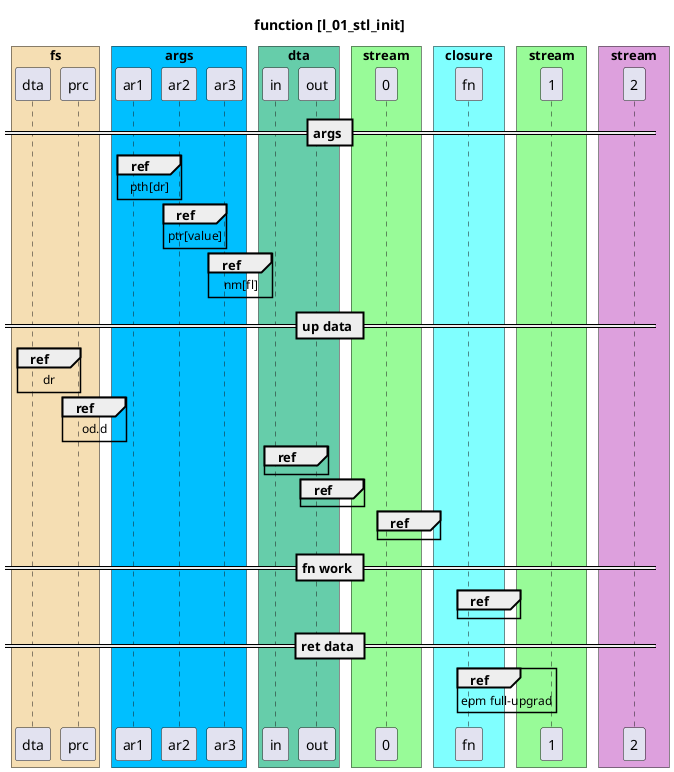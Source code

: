@startuml
!pragma teoz true
' F19CBB
' A8E4A0
' FAE7B5
' FAE7B5
' Серебряный	Silver	#c0c0c0
' Лососевый	Salmon	#fa8072
' Пшеничный	Wheat	#f5deb3
' Светлый сомон	LightSalmon	#ffa07a
' Бледный зелёный	PaleGreen	#98fb98
' Оливковый	Olive	#808000
' Умеренный аквамариновый	MediumAquamarine	#66cdaa
' Циан,цвет морской волны	Cyan,Aqua	#00ffff
' Светлый стальной синий	LightSteelBlue	#b0c4de
' Морозное небо	DeepSkyBlue	#00bfff
' Светлая слива	Plum	#dda0dd
' Розовый	Pink	#ffc0cb
' scale 1000*500

title function [l_01_stl_init]
autonumber 
box "fs" #f5deb3
participant dta 
participant prc 
end box
box "args" #00bfff
participant ar1 
participant ar2 
participant ar3 

end box
box "dta" #66cdaa
participant in 
participant out 
end box
box "stream" #98fb98
participant "0" 
end box
box "closure" #80ffff
participant fn 
end box
box "stream" #98fb98
participant 1 
end box
box "stream" #dda0dd
participant 2 
end box
== args == 

ref over ar1 
pth[dr]
end ref

ref over ar2
ptr[value]
end ref

ref over ar3
nm[fl]
end ref
== up data ==
ref over dta
dr
end ref

ref over prc
od.d
end ref

ref over in 
end ref

ref over out
end ref

ref over 0
end ref
== fn work ==
ref over fn
end ref




' note right
' <code>
' for read
' </code>
' end note

== ret data ==
ref over fn
epm full-upgrad
end ref


@enduml
